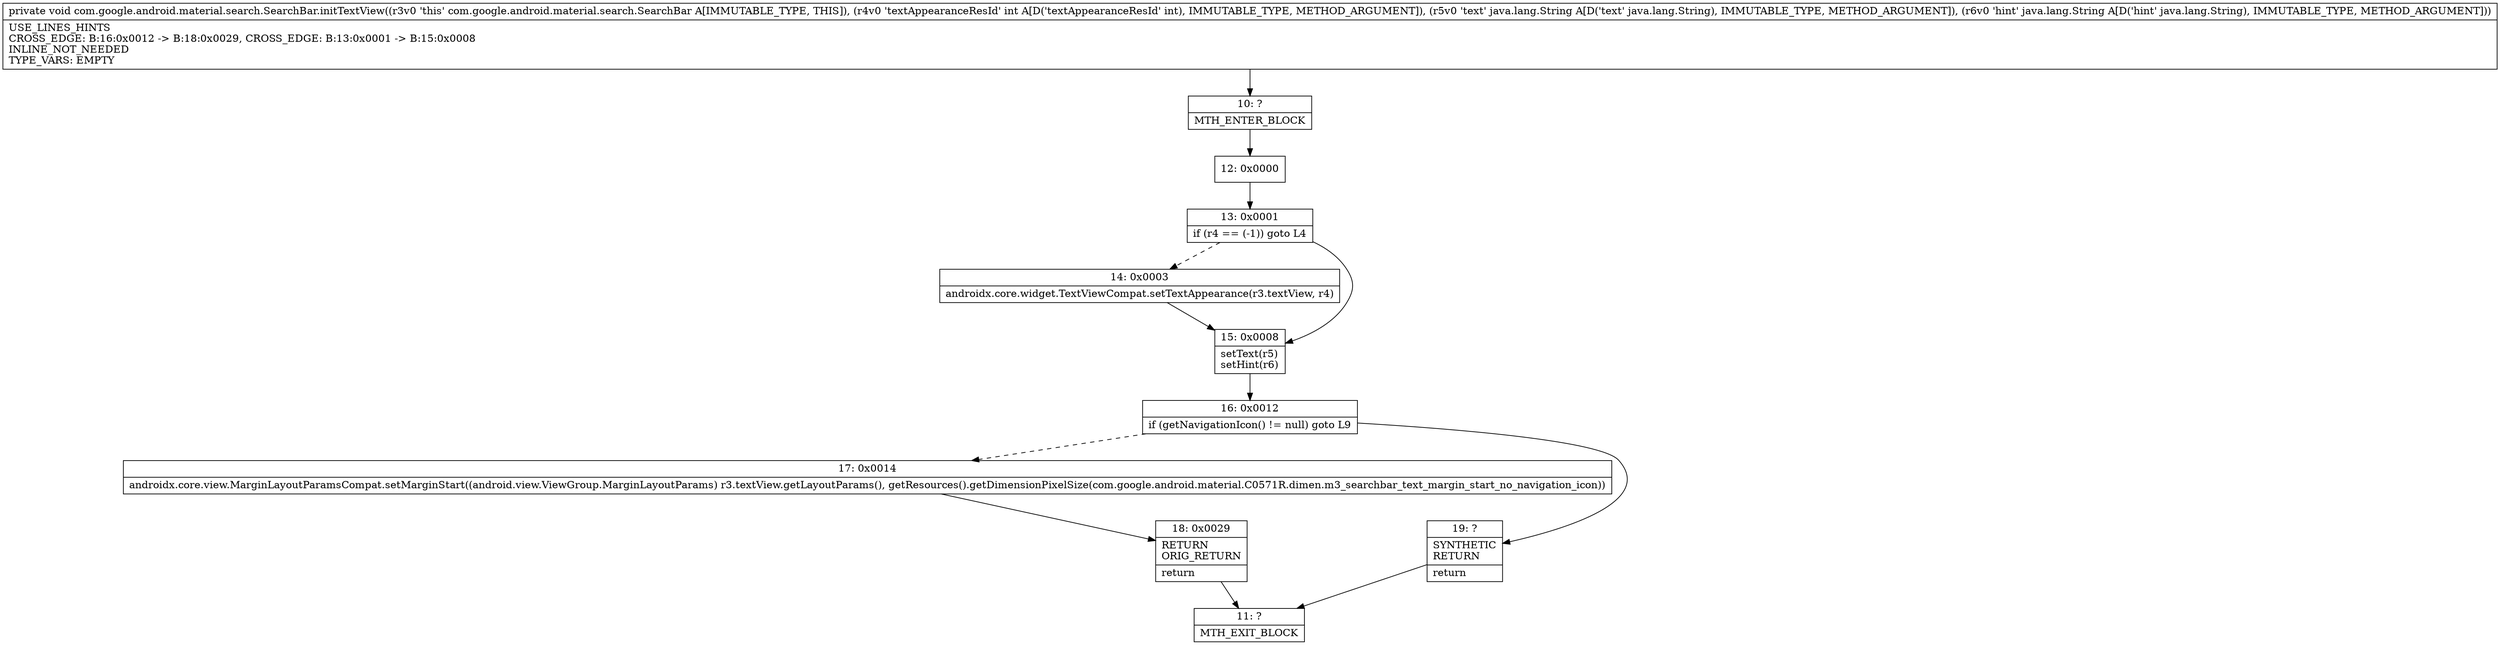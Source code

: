 digraph "CFG forcom.google.android.material.search.SearchBar.initTextView(ILjava\/lang\/String;Ljava\/lang\/String;)V" {
Node_10 [shape=record,label="{10\:\ ?|MTH_ENTER_BLOCK\l}"];
Node_12 [shape=record,label="{12\:\ 0x0000}"];
Node_13 [shape=record,label="{13\:\ 0x0001|if (r4 == (\-1)) goto L4\l}"];
Node_14 [shape=record,label="{14\:\ 0x0003|androidx.core.widget.TextViewCompat.setTextAppearance(r3.textView, r4)\l}"];
Node_15 [shape=record,label="{15\:\ 0x0008|setText(r5)\lsetHint(r6)\l}"];
Node_16 [shape=record,label="{16\:\ 0x0012|if (getNavigationIcon() != null) goto L9\l}"];
Node_17 [shape=record,label="{17\:\ 0x0014|androidx.core.view.MarginLayoutParamsCompat.setMarginStart((android.view.ViewGroup.MarginLayoutParams) r3.textView.getLayoutParams(), getResources().getDimensionPixelSize(com.google.android.material.C0571R.dimen.m3_searchbar_text_margin_start_no_navigation_icon))\l}"];
Node_18 [shape=record,label="{18\:\ 0x0029|RETURN\lORIG_RETURN\l|return\l}"];
Node_11 [shape=record,label="{11\:\ ?|MTH_EXIT_BLOCK\l}"];
Node_19 [shape=record,label="{19\:\ ?|SYNTHETIC\lRETURN\l|return\l}"];
MethodNode[shape=record,label="{private void com.google.android.material.search.SearchBar.initTextView((r3v0 'this' com.google.android.material.search.SearchBar A[IMMUTABLE_TYPE, THIS]), (r4v0 'textAppearanceResId' int A[D('textAppearanceResId' int), IMMUTABLE_TYPE, METHOD_ARGUMENT]), (r5v0 'text' java.lang.String A[D('text' java.lang.String), IMMUTABLE_TYPE, METHOD_ARGUMENT]), (r6v0 'hint' java.lang.String A[D('hint' java.lang.String), IMMUTABLE_TYPE, METHOD_ARGUMENT]))  | USE_LINES_HINTS\lCROSS_EDGE: B:16:0x0012 \-\> B:18:0x0029, CROSS_EDGE: B:13:0x0001 \-\> B:15:0x0008\lINLINE_NOT_NEEDED\lTYPE_VARS: EMPTY\l}"];
MethodNode -> Node_10;Node_10 -> Node_12;
Node_12 -> Node_13;
Node_13 -> Node_14[style=dashed];
Node_13 -> Node_15;
Node_14 -> Node_15;
Node_15 -> Node_16;
Node_16 -> Node_17[style=dashed];
Node_16 -> Node_19;
Node_17 -> Node_18;
Node_18 -> Node_11;
Node_19 -> Node_11;
}

